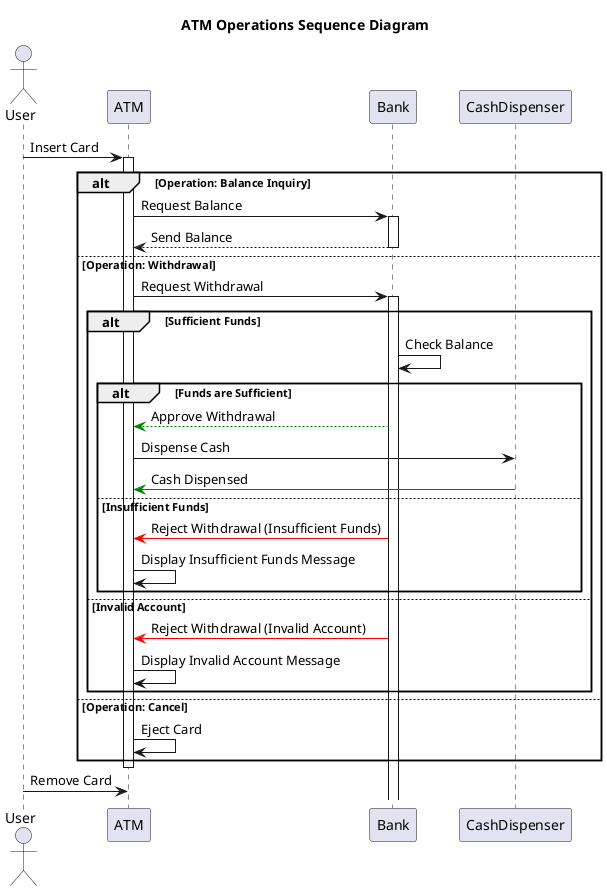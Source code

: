 @startuml SequenceATM
title ATM Operations Sequence Diagram
actor User
participant ATM
participant Bank
participant CashDispenser
User -> ATM: Insert Card
activate ATM
alt Operation: Balance Inquiry
    ATM -> Bank: Request Balance
    activate Bank
    Bank --> ATM: Send Balance
    deactivate Bank
else Operation: Withdrawal
    ATM -> Bank: Request Withdrawal
    activate Bank
    alt Sufficient Funds
        Bank -> Bank: Check Balance
        alt Funds are Sufficient
            Bank --[#green]> ATM: Approve Withdrawal
            ATM -> CashDispenser: Dispense Cash
            CashDispenser -[#green]> ATM: Cash Dispensed
        else Insufficient Funds
            Bank -[#red]> ATM: Reject Withdrawal (Insufficient Funds)
            ATM -> ATM: Display Insufficient Funds Message
        end
    else Invalid Account
        Bank -[#red]> ATM: Reject Withdrawal (Invalid Account)
        ATM -> ATM: Display Invalid Account Message
    end
else Operation: Cancel
    ATM -> ATM: Eject Card
end
deactivate ATM
User -> ATM: Remove Card
@enduml
